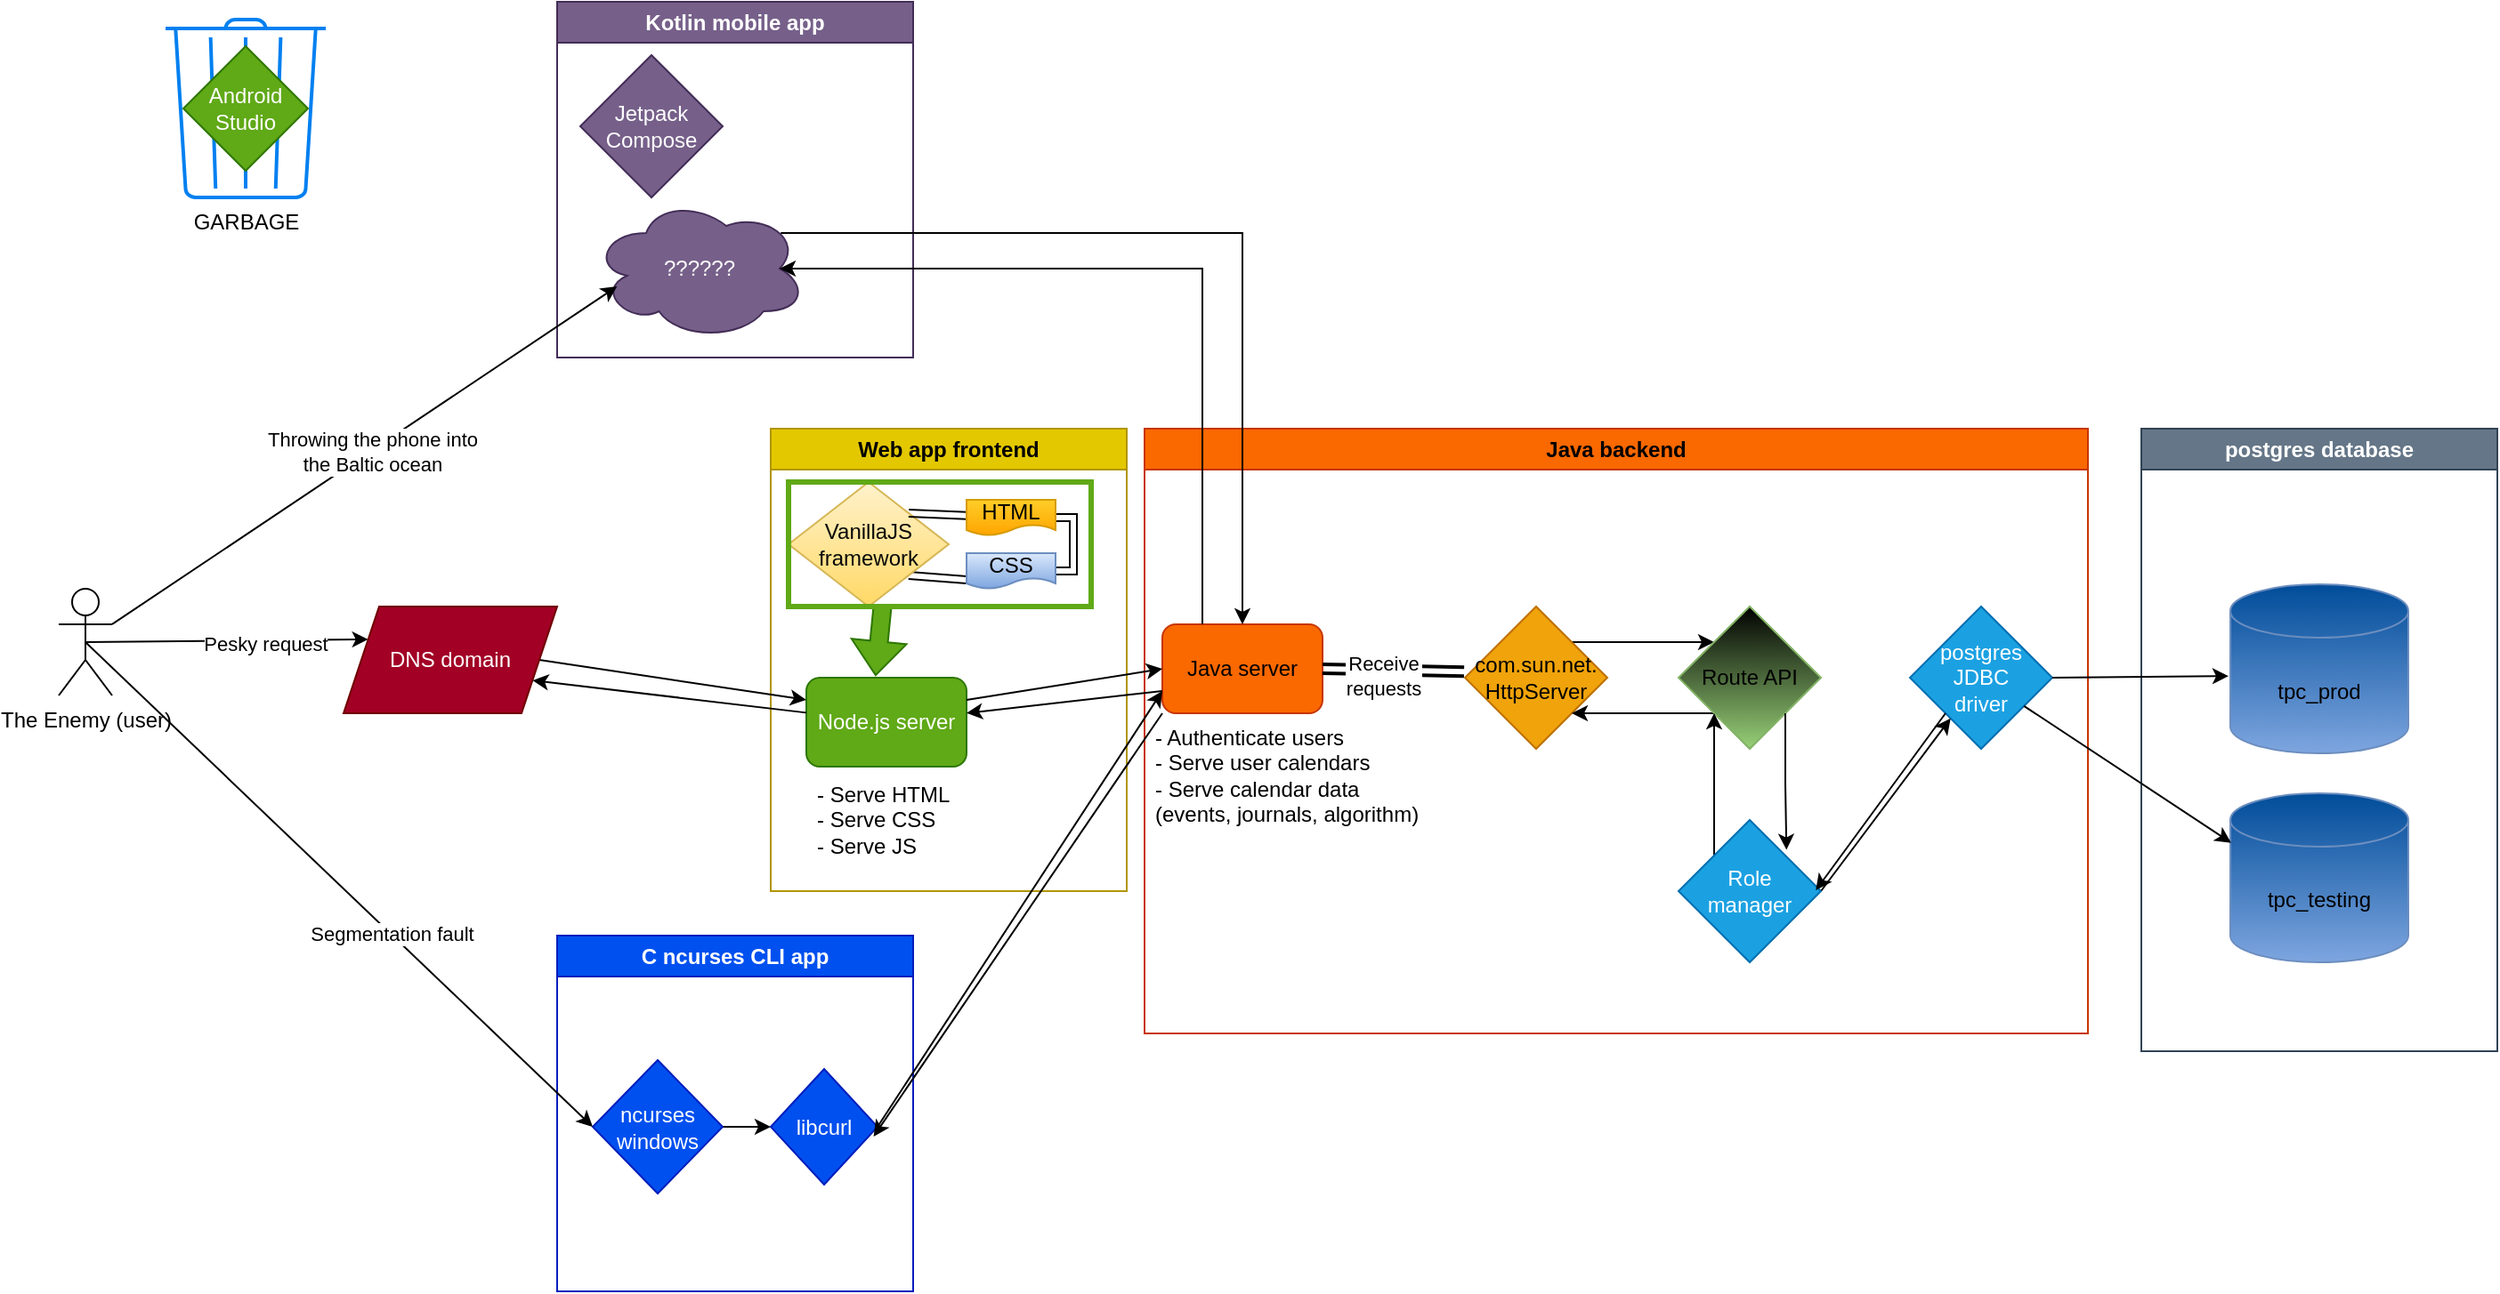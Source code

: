 <mxfile version="24.7.17">
  <diagram name="Page-1" id="qCrpPGSgyrSHu1Y6GTcY">
    <mxGraphModel dx="2261" dy="841" grid="1" gridSize="10" guides="1" tooltips="1" connect="1" arrows="1" fold="1" page="1" pageScale="1" pageWidth="827" pageHeight="1169" math="0" shadow="0">
      <root>
        <mxCell id="0" />
        <mxCell id="1" parent="0" />
        <mxCell id="ocARtNPw27UIIIYKhRhL-1" value="Java backend" style="swimlane;whiteSpace=wrap;html=1;fillColor=#fa6800;fontColor=#000000;strokeColor=#C73500;" vertex="1" parent="1">
          <mxGeometry x="-110" y="300" width="530" height="340" as="geometry" />
        </mxCell>
        <mxCell id="ocARtNPw27UIIIYKhRhL-31" value="Java server" style="rounded=1;whiteSpace=wrap;html=1;fillColor=#fa6800;fontColor=#000000;strokeColor=#C73500;" vertex="1" parent="ocARtNPw27UIIIYKhRhL-1">
          <mxGeometry x="10" y="110" width="90" height="50" as="geometry" />
        </mxCell>
        <mxCell id="ocARtNPw27UIIIYKhRhL-35" value="- Authenticate users&lt;div&gt;- Serve user calendars&lt;/div&gt;&lt;div&gt;- Serve calendar data (events, journals, algorithm)&lt;/div&gt;" style="text;strokeColor=none;fillColor=none;align=left;verticalAlign=middle;spacingLeft=4;spacingRight=4;overflow=hidden;points=[[0,0.5],[1,0.5]];portConstraint=eastwest;rotatable=0;whiteSpace=wrap;html=1;" vertex="1" parent="ocARtNPw27UIIIYKhRhL-1">
          <mxGeometry y="160" width="160" height="70" as="geometry" />
        </mxCell>
        <mxCell id="ocARtNPw27UIIIYKhRhL-60" value="postgres&lt;div&gt;JDBC&lt;/div&gt;&lt;div&gt;driver&lt;/div&gt;" style="rhombus;whiteSpace=wrap;html=1;fillColor=#1ba1e2;fontColor=#ffffff;strokeColor=#006EAF;" vertex="1" parent="ocARtNPw27UIIIYKhRhL-1">
          <mxGeometry x="430" y="100" width="80" height="80" as="geometry" />
        </mxCell>
        <mxCell id="ocARtNPw27UIIIYKhRhL-88" style="edgeStyle=orthogonalEdgeStyle;rounded=0;orthogonalLoop=1;jettySize=auto;html=1;exitX=1;exitY=0;exitDx=0;exitDy=0;entryX=0;entryY=0;entryDx=0;entryDy=0;" edge="1" parent="ocARtNPw27UIIIYKhRhL-1" source="ocARtNPw27UIIIYKhRhL-65" target="ocARtNPw27UIIIYKhRhL-87">
          <mxGeometry relative="1" as="geometry" />
        </mxCell>
        <mxCell id="ocARtNPw27UIIIYKhRhL-65" value="com.sun.net.&lt;div&gt;HttpServer&lt;/div&gt;" style="rhombus;whiteSpace=wrap;html=1;fillColor=#f0a30a;fontColor=#000000;strokeColor=#BD7000;" vertex="1" parent="ocARtNPw27UIIIYKhRhL-1">
          <mxGeometry x="180" y="100" width="80" height="80" as="geometry" />
        </mxCell>
        <mxCell id="ocARtNPw27UIIIYKhRhL-82" style="rounded=0;orthogonalLoop=1;jettySize=auto;html=1;exitX=-0.006;exitY=0.458;exitDx=0;exitDy=0;entryX=1;entryY=0.5;entryDx=0;entryDy=0;shape=link;strokeWidth=2;exitPerimeter=0;" edge="1" parent="ocARtNPw27UIIIYKhRhL-1" source="ocARtNPw27UIIIYKhRhL-65" target="ocARtNPw27UIIIYKhRhL-31">
          <mxGeometry relative="1" as="geometry" />
        </mxCell>
        <mxCell id="ocARtNPw27UIIIYKhRhL-83" value="Receive&lt;div&gt;requests&lt;/div&gt;" style="edgeLabel;html=1;align=center;verticalAlign=middle;resizable=0;points=[];" vertex="1" connectable="0" parent="ocARtNPw27UIIIYKhRhL-82">
          <mxGeometry x="0.141" y="3" relative="1" as="geometry">
            <mxPoint as="offset" />
          </mxGeometry>
        </mxCell>
        <mxCell id="ocARtNPw27UIIIYKhRhL-89" style="edgeStyle=orthogonalEdgeStyle;rounded=0;orthogonalLoop=1;jettySize=auto;html=1;exitX=0;exitY=1;exitDx=0;exitDy=0;entryX=1;entryY=1;entryDx=0;entryDy=0;" edge="1" parent="ocARtNPw27UIIIYKhRhL-1" source="ocARtNPw27UIIIYKhRhL-87" target="ocARtNPw27UIIIYKhRhL-65">
          <mxGeometry relative="1" as="geometry" />
        </mxCell>
        <mxCell id="ocARtNPw27UIIIYKhRhL-87" value="Route API" style="rhombus;whiteSpace=wrap;html=1;fillColor=#000000;strokeColor=#82b366;gradientColor=#97d077;" vertex="1" parent="ocARtNPw27UIIIYKhRhL-1">
          <mxGeometry x="300" y="100" width="80" height="80" as="geometry" />
        </mxCell>
        <mxCell id="ocARtNPw27UIIIYKhRhL-94" style="edgeStyle=orthogonalEdgeStyle;rounded=0;orthogonalLoop=1;jettySize=auto;html=1;exitX=0;exitY=0;exitDx=0;exitDy=0;entryX=0;entryY=1;entryDx=0;entryDy=0;" edge="1" parent="ocARtNPw27UIIIYKhRhL-1" source="ocARtNPw27UIIIYKhRhL-90" target="ocARtNPw27UIIIYKhRhL-87">
          <mxGeometry relative="1" as="geometry" />
        </mxCell>
        <mxCell id="ocARtNPw27UIIIYKhRhL-95" style="rounded=0;orthogonalLoop=1;jettySize=auto;html=1;exitX=1;exitY=0.5;exitDx=0;exitDy=0;" edge="1" parent="ocARtNPw27UIIIYKhRhL-1" source="ocARtNPw27UIIIYKhRhL-90" target="ocARtNPw27UIIIYKhRhL-60">
          <mxGeometry relative="1" as="geometry" />
        </mxCell>
        <mxCell id="ocARtNPw27UIIIYKhRhL-90" value="Role&lt;div&gt;manager&lt;/div&gt;" style="rhombus;whiteSpace=wrap;html=1;fillColor=#1ba1e2;strokeColor=#006EAF;fontColor=#ffffff;" vertex="1" parent="ocARtNPw27UIIIYKhRhL-1">
          <mxGeometry x="300" y="220" width="80" height="80" as="geometry" />
        </mxCell>
        <mxCell id="ocARtNPw27UIIIYKhRhL-93" style="edgeStyle=orthogonalEdgeStyle;rounded=0;orthogonalLoop=1;jettySize=auto;html=1;exitX=1;exitY=1;exitDx=0;exitDy=0;entryX=0.758;entryY=0.21;entryDx=0;entryDy=0;entryPerimeter=0;" edge="1" parent="ocARtNPw27UIIIYKhRhL-1" source="ocARtNPw27UIIIYKhRhL-87" target="ocARtNPw27UIIIYKhRhL-90">
          <mxGeometry relative="1" as="geometry" />
        </mxCell>
        <mxCell id="ocARtNPw27UIIIYKhRhL-96" style="rounded=0;orthogonalLoop=1;jettySize=auto;html=1;exitX=0;exitY=1;exitDx=0;exitDy=0;entryX=0.964;entryY=0.494;entryDx=0;entryDy=0;entryPerimeter=0;" edge="1" parent="ocARtNPw27UIIIYKhRhL-1" source="ocARtNPw27UIIIYKhRhL-60" target="ocARtNPw27UIIIYKhRhL-90">
          <mxGeometry relative="1" as="geometry" />
        </mxCell>
        <mxCell id="ocARtNPw27UIIIYKhRhL-2" value="Web app frontend" style="swimlane;whiteSpace=wrap;html=1;fillColor=#e3c800;fontColor=#000000;strokeColor=#B09500;" vertex="1" parent="1">
          <mxGeometry x="-320" y="300" width="200" height="260" as="geometry" />
        </mxCell>
        <mxCell id="ocARtNPw27UIIIYKhRhL-22" value="Node.js server" style="rounded=1;whiteSpace=wrap;html=1;fillColor=#60a917;fontColor=#ffffff;strokeColor=#2D7600;" vertex="1" parent="ocARtNPw27UIIIYKhRhL-2">
          <mxGeometry x="20" y="140" width="90" height="50" as="geometry" />
        </mxCell>
        <mxCell id="ocARtNPw27UIIIYKhRhL-36" value="- Serve HTML&lt;div&gt;- Serve CSS&lt;/div&gt;&lt;div&gt;- Serve JS&lt;/div&gt;" style="text;strokeColor=none;fillColor=none;align=left;verticalAlign=middle;spacingLeft=4;spacingRight=4;overflow=hidden;points=[[0,0.5],[1,0.5]];portConstraint=eastwest;rotatable=0;whiteSpace=wrap;html=1;" vertex="1" parent="ocARtNPw27UIIIYKhRhL-2">
          <mxGeometry x="20" y="190" width="100" height="60" as="geometry" />
        </mxCell>
        <mxCell id="ocARtNPw27UIIIYKhRhL-111" style="rounded=0;orthogonalLoop=1;jettySize=auto;html=1;exitX=1;exitY=1;exitDx=0;exitDy=0;entryX=0;entryY=0.75;entryDx=0;entryDy=0;shape=link;" edge="1" parent="ocARtNPw27UIIIYKhRhL-2" source="ocARtNPw27UIIIYKhRhL-106" target="ocARtNPw27UIIIYKhRhL-108">
          <mxGeometry relative="1" as="geometry" />
        </mxCell>
        <mxCell id="ocARtNPw27UIIIYKhRhL-106" value="&lt;font color=&quot;#080808&quot;&gt;VanillaJS&lt;/font&gt;&lt;div&gt;&lt;font color=&quot;#080808&quot;&gt;framework&lt;/font&gt;&lt;/div&gt;" style="rhombus;whiteSpace=wrap;html=1;fillColor=#fff2cc;gradientColor=#ffd966;strokeColor=#d6b656;" vertex="1" parent="ocARtNPw27UIIIYKhRhL-2">
          <mxGeometry x="10" y="30" width="90" height="70" as="geometry" />
        </mxCell>
        <mxCell id="ocARtNPw27UIIIYKhRhL-109" style="edgeStyle=orthogonalEdgeStyle;rounded=0;orthogonalLoop=1;jettySize=auto;html=1;exitX=1;exitY=0.5;exitDx=0;exitDy=0;entryX=1;entryY=0.5;entryDx=0;entryDy=0;shape=link;" edge="1" parent="ocARtNPw27UIIIYKhRhL-2" source="ocARtNPw27UIIIYKhRhL-107" target="ocARtNPw27UIIIYKhRhL-108">
          <mxGeometry relative="1" as="geometry">
            <mxPoint x="180" y="80" as="targetPoint" />
            <Array as="points">
              <mxPoint x="170" y="50" />
              <mxPoint x="170" y="80" />
            </Array>
          </mxGeometry>
        </mxCell>
        <mxCell id="ocARtNPw27UIIIYKhRhL-110" style="rounded=0;orthogonalLoop=1;jettySize=auto;html=1;entryX=1;entryY=0;entryDx=0;entryDy=0;shape=link;" edge="1" parent="ocARtNPw27UIIIYKhRhL-2" source="ocARtNPw27UIIIYKhRhL-107" target="ocARtNPw27UIIIYKhRhL-106">
          <mxGeometry relative="1" as="geometry" />
        </mxCell>
        <mxCell id="ocARtNPw27UIIIYKhRhL-107" value="&lt;font color=&quot;#000000&quot;&gt;HTML&lt;/font&gt;" style="shape=document;whiteSpace=wrap;html=1;boundedLbl=1;fillColor=#ffcd28;gradientColor=#ffa500;strokeColor=#d79b00;" vertex="1" parent="ocARtNPw27UIIIYKhRhL-2">
          <mxGeometry x="110" y="40" width="50" height="20" as="geometry" />
        </mxCell>
        <mxCell id="ocARtNPw27UIIIYKhRhL-108" value="&lt;font color=&quot;#000000&quot;&gt;CSS&lt;/font&gt;" style="shape=document;whiteSpace=wrap;html=1;boundedLbl=1;fillColor=#dae8fc;gradientColor=#7ea6e0;strokeColor=#6c8ebf;" vertex="1" parent="ocARtNPw27UIIIYKhRhL-2">
          <mxGeometry x="110" y="70" width="50" height="20" as="geometry" />
        </mxCell>
        <mxCell id="ocARtNPw27UIIIYKhRhL-115" value="" style="shape=flexArrow;endArrow=classic;html=1;rounded=0;fillColor=#60a917;strokeColor=#2D7600;exitX=0.313;exitY=0.977;exitDx=0;exitDy=0;exitPerimeter=0;entryX=0.432;entryY=-0.019;entryDx=0;entryDy=0;entryPerimeter=0;" edge="1" parent="ocARtNPw27UIIIYKhRhL-2" source="ocARtNPw27UIIIYKhRhL-128" target="ocARtNPw27UIIIYKhRhL-22">
          <mxGeometry width="50" height="50" relative="1" as="geometry">
            <mxPoint x="110" y="100" as="sourcePoint" />
            <mxPoint x="70" y="130" as="targetPoint" />
          </mxGeometry>
        </mxCell>
        <mxCell id="ocARtNPw27UIIIYKhRhL-128" value="" style="rounded=0;whiteSpace=wrap;html=1;perimeterSpacing=1;fillColor=none;fontColor=#ffffff;strokeColor=#60A917;strokeWidth=3;" vertex="1" parent="ocARtNPw27UIIIYKhRhL-2">
          <mxGeometry x="10" y="30" width="170" height="70" as="geometry" />
        </mxCell>
        <mxCell id="ocARtNPw27UIIIYKhRhL-3" value="Kotlin mobile app" style="swimlane;whiteSpace=wrap;html=1;fillColor=#76608a;fontColor=#ffffff;strokeColor=#432D57;" vertex="1" parent="1">
          <mxGeometry x="-440" y="60" width="200" height="200" as="geometry" />
        </mxCell>
        <mxCell id="ocARtNPw27UIIIYKhRhL-103" value="Jetpack&lt;div&gt;Compose&lt;/div&gt;" style="rhombus;whiteSpace=wrap;html=1;fillColor=#76608a;fontColor=#ffffff;strokeColor=#432D57;" vertex="1" parent="ocARtNPw27UIIIYKhRhL-3">
          <mxGeometry x="13" y="30" width="80" height="80" as="geometry" />
        </mxCell>
        <mxCell id="ocARtNPw27UIIIYKhRhL-5" value="postgres database" style="swimlane;whiteSpace=wrap;html=1;fillColor=#647687;fontColor=#ffffff;strokeColor=#314354;" vertex="1" parent="1">
          <mxGeometry x="450" y="300" width="200" height="350" as="geometry" />
        </mxCell>
        <mxCell id="ocARtNPw27UIIIYKhRhL-97" value="tpc_prod" style="shape=cylinder3;whiteSpace=wrap;html=1;boundedLbl=1;backgroundOutline=1;size=15;fillColor=#004C99;strokeColor=#6c8ebf;gradientColor=#7ea6e0;" vertex="1" parent="ocARtNPw27UIIIYKhRhL-5">
          <mxGeometry x="50" y="87.5" width="100" height="95" as="geometry" />
        </mxCell>
        <mxCell id="ocARtNPw27UIIIYKhRhL-98" value="tpc_testing" style="shape=cylinder3;whiteSpace=wrap;html=1;boundedLbl=1;backgroundOutline=1;size=15;fillColor=#004C99;strokeColor=#6c8ebf;gradientColor=#7ea6e0;" vertex="1" parent="ocARtNPw27UIIIYKhRhL-5">
          <mxGeometry x="50" y="205" width="100" height="95" as="geometry" />
        </mxCell>
        <mxCell id="ocARtNPw27UIIIYKhRhL-6" value="C ncurses CLI app" style="swimlane;whiteSpace=wrap;html=1;fillColor=#0050ef;fontColor=#ffffff;strokeColor=#001DBC;" vertex="1" parent="1">
          <mxGeometry x="-440" y="585" width="200" height="200" as="geometry" />
        </mxCell>
        <mxCell id="ocARtNPw27UIIIYKhRhL-39" value="libcurl" style="rhombus;whiteSpace=wrap;html=1;fillColor=#0050ef;fontColor=#ffffff;strokeColor=#001DBC;" vertex="1" parent="ocARtNPw27UIIIYKhRhL-6">
          <mxGeometry x="120" y="75" width="60" height="65" as="geometry" />
        </mxCell>
        <mxCell id="ocARtNPw27UIIIYKhRhL-41" value="" style="edgeStyle=orthogonalEdgeStyle;rounded=0;orthogonalLoop=1;jettySize=auto;html=1;" edge="1" parent="ocARtNPw27UIIIYKhRhL-6" source="ocARtNPw27UIIIYKhRhL-40" target="ocARtNPw27UIIIYKhRhL-39">
          <mxGeometry relative="1" as="geometry" />
        </mxCell>
        <mxCell id="ocARtNPw27UIIIYKhRhL-40" value="ncurses&lt;div&gt;windows&lt;/div&gt;" style="rhombus;whiteSpace=wrap;html=1;fillColor=#0050ef;fontColor=#ffffff;strokeColor=#001DBC;" vertex="1" parent="ocARtNPw27UIIIYKhRhL-6">
          <mxGeometry x="20" y="70" width="73" height="75" as="geometry" />
        </mxCell>
        <mxCell id="ocARtNPw27UIIIYKhRhL-15" style="rounded=0;orthogonalLoop=1;jettySize=auto;html=1;exitX=0.5;exitY=0.5;exitDx=0;exitDy=0;exitPerimeter=0;entryX=0;entryY=0.25;entryDx=0;entryDy=0;" edge="1" parent="1" source="ocARtNPw27UIIIYKhRhL-9" target="ocARtNPw27UIIIYKhRhL-14">
          <mxGeometry relative="1" as="geometry" />
        </mxCell>
        <mxCell id="ocARtNPw27UIIIYKhRhL-16" value="Pesky request" style="edgeLabel;html=1;align=center;verticalAlign=middle;resizable=0;points=[];" vertex="1" connectable="0" parent="ocARtNPw27UIIIYKhRhL-15">
          <mxGeometry x="0.267" y="-2" relative="1" as="geometry">
            <mxPoint as="offset" />
          </mxGeometry>
        </mxCell>
        <mxCell id="ocARtNPw27UIIIYKhRhL-43" style="rounded=0;orthogonalLoop=1;jettySize=auto;html=1;exitX=0.5;exitY=0.5;exitDx=0;exitDy=0;exitPerimeter=0;entryX=0;entryY=0.5;entryDx=0;entryDy=0;" edge="1" parent="1" source="ocARtNPw27UIIIYKhRhL-9" target="ocARtNPw27UIIIYKhRhL-40">
          <mxGeometry relative="1" as="geometry" />
        </mxCell>
        <mxCell id="ocARtNPw27UIIIYKhRhL-44" value="Segmentation fault" style="edgeLabel;html=1;align=center;verticalAlign=middle;resizable=0;points=[];" vertex="1" connectable="0" parent="ocARtNPw27UIIIYKhRhL-43">
          <mxGeometry x="0.203" relative="1" as="geometry">
            <mxPoint as="offset" />
          </mxGeometry>
        </mxCell>
        <mxCell id="ocARtNPw27UIIIYKhRhL-9" value="The Enemy (user)" style="shape=umlActor;verticalLabelPosition=bottom;verticalAlign=top;html=1;outlineConnect=0;" vertex="1" parent="1">
          <mxGeometry x="-720" y="390" width="30" height="60" as="geometry" />
        </mxCell>
        <mxCell id="ocARtNPw27UIIIYKhRhL-19" style="rounded=0;orthogonalLoop=1;jettySize=auto;html=1;exitX=1;exitY=0.5;exitDx=0;exitDy=0;entryX=0;entryY=0.25;entryDx=0;entryDy=0;" edge="1" parent="1" source="ocARtNPw27UIIIYKhRhL-14" target="ocARtNPw27UIIIYKhRhL-22">
          <mxGeometry relative="1" as="geometry" />
        </mxCell>
        <mxCell id="ocARtNPw27UIIIYKhRhL-14" value="DNS domain" style="shape=parallelogram;perimeter=parallelogramPerimeter;whiteSpace=wrap;html=1;fixedSize=1;fillColor=#a20025;fontColor=#ffffff;strokeColor=#6F0000;" vertex="1" parent="1">
          <mxGeometry x="-560" y="400" width="120" height="60" as="geometry" />
        </mxCell>
        <mxCell id="ocARtNPw27UIIIYKhRhL-28" style="rounded=0;orthogonalLoop=1;jettySize=auto;html=1;entryX=1;entryY=0.75;entryDx=0;entryDy=0;" edge="1" parent="1" source="ocARtNPw27UIIIYKhRhL-22" target="ocARtNPw27UIIIYKhRhL-14">
          <mxGeometry relative="1" as="geometry" />
        </mxCell>
        <mxCell id="ocARtNPw27UIIIYKhRhL-32" style="rounded=0;orthogonalLoop=1;jettySize=auto;html=1;exitX=1;exitY=0.25;exitDx=0;exitDy=0;entryX=0;entryY=0.5;entryDx=0;entryDy=0;" edge="1" parent="1" source="ocARtNPw27UIIIYKhRhL-22" target="ocARtNPw27UIIIYKhRhL-31">
          <mxGeometry relative="1" as="geometry" />
        </mxCell>
        <mxCell id="ocARtNPw27UIIIYKhRhL-33" style="rounded=0;orthogonalLoop=1;jettySize=auto;html=1;exitX=0;exitY=0.75;exitDx=0;exitDy=0;" edge="1" parent="1" source="ocARtNPw27UIIIYKhRhL-31" target="ocARtNPw27UIIIYKhRhL-22">
          <mxGeometry relative="1" as="geometry" />
        </mxCell>
        <mxCell id="ocARtNPw27UIIIYKhRhL-46" style="rounded=0;orthogonalLoop=1;jettySize=auto;html=1;exitX=1;exitY=0.5;exitDx=0;exitDy=0;entryX=0;entryY=0.75;entryDx=0;entryDy=0;" edge="1" parent="1" source="ocARtNPw27UIIIYKhRhL-39" target="ocARtNPw27UIIIYKhRhL-31">
          <mxGeometry relative="1" as="geometry">
            <mxPoint x="-30" y="500" as="targetPoint" />
          </mxGeometry>
        </mxCell>
        <mxCell id="ocARtNPw27UIIIYKhRhL-48" style="rounded=0;orthogonalLoop=1;jettySize=auto;html=1;exitX=0;exitY=1;exitDx=0;exitDy=0;entryX=0.963;entryY=0.584;entryDx=0;entryDy=0;entryPerimeter=0;" edge="1" parent="1" source="ocARtNPw27UIIIYKhRhL-31" target="ocARtNPw27UIIIYKhRhL-39">
          <mxGeometry relative="1" as="geometry" />
        </mxCell>
        <mxCell id="ocARtNPw27UIIIYKhRhL-52" style="edgeStyle=orthogonalEdgeStyle;rounded=0;orthogonalLoop=1;jettySize=auto;html=1;exitX=0.88;exitY=0.25;exitDx=0;exitDy=0;exitPerimeter=0;" edge="1" parent="1" source="ocARtNPw27UIIIYKhRhL-49" target="ocARtNPw27UIIIYKhRhL-31">
          <mxGeometry relative="1" as="geometry" />
        </mxCell>
        <mxCell id="ocARtNPw27UIIIYKhRhL-49" value="??????" style="ellipse;shape=cloud;whiteSpace=wrap;html=1;fillColor=#76608a;fontColor=#ffffff;strokeColor=#432D57;" vertex="1" parent="1">
          <mxGeometry x="-420" y="170" width="120" height="80" as="geometry" />
        </mxCell>
        <mxCell id="ocARtNPw27UIIIYKhRhL-50" style="rounded=0;orthogonalLoop=1;jettySize=auto;html=1;entryX=0.114;entryY=0.625;entryDx=0;entryDy=0;entryPerimeter=0;" edge="1" parent="1" source="ocARtNPw27UIIIYKhRhL-9" target="ocARtNPw27UIIIYKhRhL-49">
          <mxGeometry relative="1" as="geometry" />
        </mxCell>
        <mxCell id="ocARtNPw27UIIIYKhRhL-51" value="Throwing the phone into&lt;div&gt;the Baltic ocean&lt;/div&gt;" style="edgeLabel;html=1;align=center;verticalAlign=middle;resizable=0;points=[];" vertex="1" connectable="0" parent="ocARtNPw27UIIIYKhRhL-50">
          <mxGeometry x="0.027" relative="1" as="geometry">
            <mxPoint as="offset" />
          </mxGeometry>
        </mxCell>
        <mxCell id="ocARtNPw27UIIIYKhRhL-58" style="edgeStyle=orthogonalEdgeStyle;rounded=0;orthogonalLoop=1;jettySize=auto;html=1;exitX=0.25;exitY=0;exitDx=0;exitDy=0;entryX=0.875;entryY=0.5;entryDx=0;entryDy=0;entryPerimeter=0;" edge="1" parent="1" source="ocARtNPw27UIIIYKhRhL-31" target="ocARtNPw27UIIIYKhRhL-49">
          <mxGeometry relative="1" as="geometry">
            <mxPoint x="-77.833" y="220.0" as="targetPoint" />
            <Array as="points">
              <mxPoint x="-77" y="210" />
            </Array>
          </mxGeometry>
        </mxCell>
        <mxCell id="ocARtNPw27UIIIYKhRhL-100" style="rounded=0;orthogonalLoop=1;jettySize=auto;html=1;exitX=1;exitY=0.5;exitDx=0;exitDy=0;entryX=-0.01;entryY=0.543;entryDx=0;entryDy=0;entryPerimeter=0;" edge="1" parent="1" source="ocARtNPw27UIIIYKhRhL-60" target="ocARtNPw27UIIIYKhRhL-97">
          <mxGeometry relative="1" as="geometry" />
        </mxCell>
        <mxCell id="ocARtNPw27UIIIYKhRhL-101" style="rounded=0;orthogonalLoop=1;jettySize=auto;html=1;entryX=0.005;entryY=0.293;entryDx=0;entryDy=0;entryPerimeter=0;" edge="1" parent="1" source="ocARtNPw27UIIIYKhRhL-60" target="ocARtNPw27UIIIYKhRhL-98">
          <mxGeometry relative="1" as="geometry" />
        </mxCell>
        <mxCell id="ocARtNPw27UIIIYKhRhL-104" value="&lt;font color=&quot;#000000&quot;&gt;GARBAGE&lt;/font&gt;" style="html=1;verticalLabelPosition=bottom;align=center;labelBackgroundColor=#ffffff;verticalAlign=top;strokeWidth=2;strokeColor=#0080F0;shadow=0;dashed=0;shape=mxgraph.ios7.icons.trashcan;" vertex="1" parent="1">
          <mxGeometry x="-660" y="70" width="90" height="100" as="geometry" />
        </mxCell>
        <mxCell id="ocARtNPw27UIIIYKhRhL-105" value="Android&lt;div&gt;Studio&lt;/div&gt;" style="rhombus;whiteSpace=wrap;html=1;fillColor=#60a917;fontColor=#ffffff;strokeColor=#2D7600;" vertex="1" parent="1">
          <mxGeometry x="-650" y="85" width="70" height="70" as="geometry" />
        </mxCell>
      </root>
    </mxGraphModel>
  </diagram>
</mxfile>
